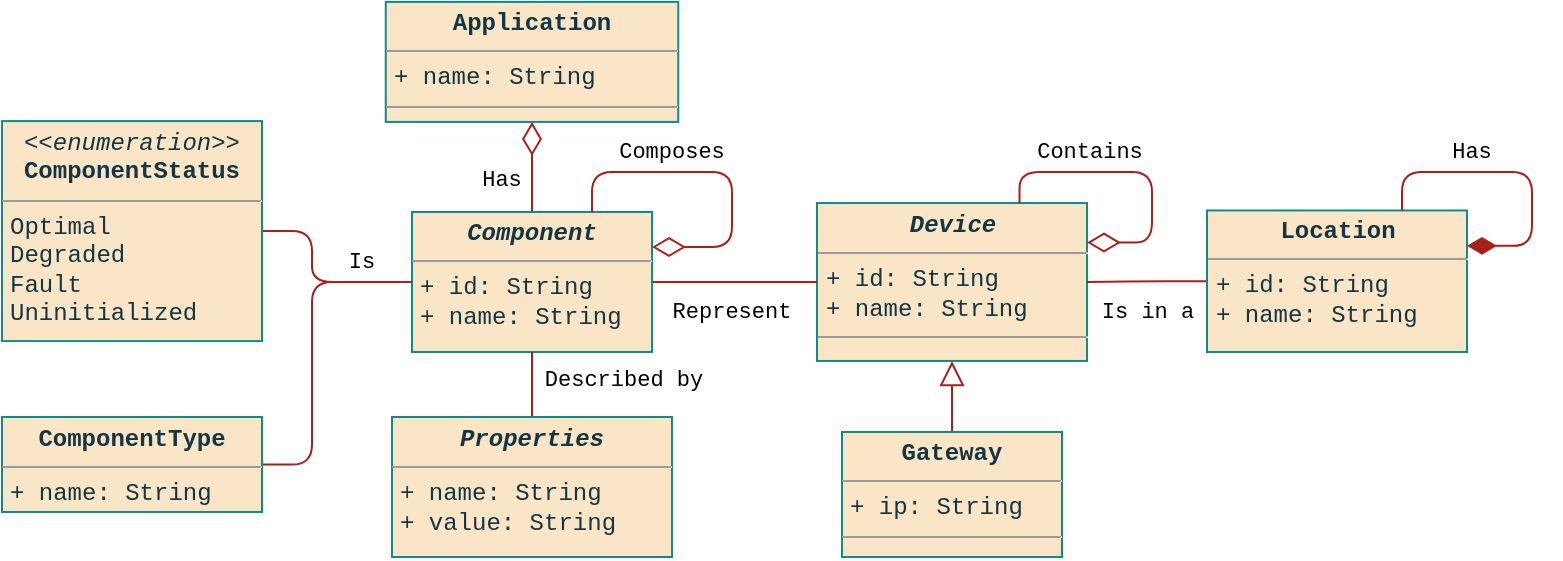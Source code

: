 <mxfile version="21.6.1" type="device">
  <diagram name="Page-1" id="UgkzKDdlbD2YLOSZ790F">
    <mxGraphModel dx="1434" dy="887" grid="1" gridSize="10" guides="1" tooltips="1" connect="1" arrows="1" fold="1" page="1" pageScale="1" pageWidth="850" pageHeight="1100" math="0" shadow="0">
      <root>
        <mxCell id="0" />
        <mxCell id="1" parent="0" />
        <mxCell id="6oxuOz3wnvCVODKfcnTl-27" style="edgeStyle=orthogonalEdgeStyle;rounded=1;orthogonalLoop=1;jettySize=auto;html=1;endArrow=diamondThin;endFill=0;endSize=14;labelBackgroundColor=none;fontColor=default;strokeColor=#A8201A;fontFamily=Courier New;exitX=0.5;exitY=0;exitDx=0;exitDy=0;" parent="1" source="6oxuOz3wnvCVODKfcnTl-1" target="6oxuOz3wnvCVODKfcnTl-6" edge="1">
          <mxGeometry relative="1" as="geometry">
            <Array as="points">
              <mxPoint x="560" y="520" />
              <mxPoint x="560" y="520" />
            </Array>
          </mxGeometry>
        </mxCell>
        <mxCell id="6oxuOz3wnvCVODKfcnTl-2" value="&lt;p style=&quot;margin:0px;margin-top:4px;text-align:center;&quot;&gt;&lt;b&gt;&lt;i&gt;Device&lt;/i&gt;&lt;/b&gt;&lt;/p&gt;&lt;hr size=&quot;1&quot;&gt;&lt;p style=&quot;margin:0px;margin-left:4px;&quot;&gt;+ id: String&lt;br&gt;+ name: String&lt;span style=&quot;background-color: initial;&quot;&gt;&amp;nbsp;&lt;/span&gt;&lt;/p&gt;&lt;hr style=&quot;border-color: var(--border-color);&quot; size=&quot;1&quot;&gt;&lt;p style=&quot;margin:0px;margin-left:4px;&quot;&gt;&lt;br&gt;&lt;/p&gt;" style="verticalAlign=top;align=left;overflow=fill;fontSize=12;fontFamily=Courier New;html=1;whiteSpace=wrap;labelBackgroundColor=none;fillColor=#FAE5C7;strokeColor=#0F8B8D;fontColor=#143642;" parent="1" vertex="1">
          <mxGeometry x="702.5" y="525.52" width="135" height="78.96" as="geometry" />
        </mxCell>
        <mxCell id="MMBglze7oxJYnEY_5B_9-8" style="edgeStyle=orthogonalEdgeStyle;shape=connector;rounded=1;orthogonalLoop=1;jettySize=auto;html=1;exitX=0.5;exitY=0;exitDx=0;exitDy=0;labelBackgroundColor=none;strokeColor=#A8201A;fontFamily=Courier New;fontSize=11;fontColor=default;endArrow=block;endFill=0;endSize=10;" parent="1" source="6oxuOz3wnvCVODKfcnTl-4" target="6oxuOz3wnvCVODKfcnTl-2" edge="1">
          <mxGeometry relative="1" as="geometry" />
        </mxCell>
        <mxCell id="6oxuOz3wnvCVODKfcnTl-4" value="&lt;p style=&quot;margin:0px;margin-top:4px;text-align:center;&quot;&gt;&lt;b style=&quot;&quot;&gt;Gateway&lt;/b&gt;&lt;/p&gt;&lt;hr size=&quot;1&quot;&gt;&lt;p style=&quot;margin:0px;margin-left:4px;&quot;&gt;+ ip: String&lt;br&gt;&lt;/p&gt;&lt;hr size=&quot;1&quot;&gt;&lt;p style=&quot;margin:0px;margin-left:4px;&quot;&gt;&lt;br&gt;&lt;/p&gt;" style="verticalAlign=top;align=left;overflow=fill;fontSize=12;fontFamily=Courier New;html=1;whiteSpace=wrap;labelBackgroundColor=none;fillColor=#FAE5C7;strokeColor=#0F8B8D;fontColor=#143642;" parent="1" vertex="1">
          <mxGeometry x="715" y="640" width="110" height="62.5" as="geometry" />
        </mxCell>
        <mxCell id="ANu52hJWCSjOefSWra2L-4" style="edgeStyle=orthogonalEdgeStyle;shape=connector;rounded=1;orthogonalLoop=1;jettySize=auto;html=1;exitX=0;exitY=0.5;exitDx=0;exitDy=0;labelBackgroundColor=none;strokeColor=#A8201A;fontFamily=Courier New;fontSize=11;fontColor=default;endArrow=none;endFill=0;endSize=10;" parent="1" source="6oxuOz3wnvCVODKfcnTl-5" target="6oxuOz3wnvCVODKfcnTl-2" edge="1">
          <mxGeometry relative="1" as="geometry" />
        </mxCell>
        <mxCell id="6oxuOz3wnvCVODKfcnTl-5" value="&lt;p style=&quot;margin:0px;margin-top:4px;text-align:center;&quot;&gt;&lt;b&gt;Location&lt;/b&gt;&lt;/p&gt;&lt;hr size=&quot;1&quot;&gt;&lt;p style=&quot;margin:0px;margin-left:4px;&quot;&gt;+ id: String&lt;/p&gt;&lt;p style=&quot;margin:0px;margin-left:4px;&quot;&gt;+ name: String&lt;/p&gt;" style="verticalAlign=top;align=left;overflow=fill;fontSize=12;fontFamily=Courier New;html=1;whiteSpace=wrap;labelBackgroundColor=none;fillColor=#FAE5C7;strokeColor=#0F8B8D;fontColor=#143642;" parent="1" vertex="1">
          <mxGeometry x="897.5" y="529.23" width="130" height="70.77" as="geometry" />
        </mxCell>
        <mxCell id="6oxuOz3wnvCVODKfcnTl-6" value="&lt;p style=&quot;margin:0px;margin-top:4px;text-align:center;&quot;&gt;&lt;b&gt;Application&lt;/b&gt;&lt;/p&gt;&lt;hr size=&quot;1&quot;&gt;&lt;p style=&quot;margin:0px;margin-left:4px;&quot;&gt;+ name: String&lt;/p&gt;&lt;hr size=&quot;1&quot;&gt;&lt;p style=&quot;margin:0px;margin-left:4px;&quot;&gt;&lt;br&gt;&lt;/p&gt;" style="verticalAlign=top;align=left;overflow=fill;fontSize=12;fontFamily=Courier New;html=1;whiteSpace=wrap;labelBackgroundColor=none;fillColor=#FAE5C7;strokeColor=#0F8B8D;fontColor=#143642;" parent="1" vertex="1">
          <mxGeometry x="486.88" y="424.96" width="146.25" height="60" as="geometry" />
        </mxCell>
        <mxCell id="6oxuOz3wnvCVODKfcnTl-47" style="edgeStyle=orthogonalEdgeStyle;shape=connector;rounded=1;orthogonalLoop=1;jettySize=auto;html=1;exitX=0.75;exitY=0;exitDx=0;exitDy=0;entryX=1;entryY=0.25;entryDx=0;entryDy=0;labelBackgroundColor=default;strokeColor=#A8201A;fontFamily=Courier New;fontSize=11;fontColor=#143642;endArrow=diamondThin;endFill=0;fillColor=#FAE5C7;endSize=14;" parent="1" source="6oxuOz3wnvCVODKfcnTl-2" target="6oxuOz3wnvCVODKfcnTl-2" edge="1">
          <mxGeometry relative="1" as="geometry">
            <Array as="points">
              <mxPoint x="804" y="510" />
              <mxPoint x="870" y="510" />
              <mxPoint x="870" y="545" />
            </Array>
          </mxGeometry>
        </mxCell>
        <mxCell id="ANu52hJWCSjOefSWra2L-3" style="edgeStyle=orthogonalEdgeStyle;shape=connector;rounded=1;orthogonalLoop=1;jettySize=auto;html=1;exitX=1;exitY=0.5;exitDx=0;exitDy=0;entryX=0;entryY=0.5;entryDx=0;entryDy=0;labelBackgroundColor=none;strokeColor=#A8201A;fontFamily=Courier New;fontSize=11;fontColor=default;endArrow=none;endFill=0;endSize=10;" parent="1" source="6oxuOz3wnvCVODKfcnTl-1" target="6oxuOz3wnvCVODKfcnTl-2" edge="1">
          <mxGeometry relative="1" as="geometry" />
        </mxCell>
        <mxCell id="6oxuOz3wnvCVODKfcnTl-1" value="&lt;p style=&quot;margin:0px;margin-top:4px;text-align:center;&quot;&gt;&lt;b style=&quot;background-color: initial;&quot;&gt;&lt;i&gt;Component&lt;/i&gt;&lt;/b&gt;&lt;br&gt;&lt;/p&gt;&lt;hr size=&quot;1&quot;&gt;&lt;p style=&quot;margin:0px;margin-left:4px;&quot;&gt;&lt;span style=&quot;background-color: initial;&quot;&gt;+ id: String&lt;/span&gt;&lt;/p&gt;&lt;p style=&quot;margin:0px;margin-left:4px;&quot;&gt;&lt;span style=&quot;background-color: initial;&quot;&gt;+ name: String&lt;/span&gt;&lt;/p&gt;" style="verticalAlign=top;align=left;overflow=fill;fontSize=12;fontFamily=Courier New;html=1;whiteSpace=wrap;labelBackgroundColor=none;fillColor=#FAE5C7;strokeColor=#0F8B8D;fontColor=#143642;" parent="1" vertex="1">
          <mxGeometry x="500.01" y="530" width="120" height="70" as="geometry" />
        </mxCell>
        <mxCell id="OdJVMO-tTa7zXgjn8MUh-8" style="edgeStyle=orthogonalEdgeStyle;shape=connector;rounded=1;orthogonalLoop=1;jettySize=auto;html=1;exitX=0.75;exitY=0;exitDx=0;exitDy=0;entryX=1;entryY=0.25;entryDx=0;entryDy=0;labelBackgroundColor=default;strokeColor=#A8201A;fontFamily=Courier New;fontSize=11;fontColor=#143642;endArrow=diamondThin;endFill=1;fillColor=#FAE5C7;endSize=12;" parent="1" source="6oxuOz3wnvCVODKfcnTl-5" target="6oxuOz3wnvCVODKfcnTl-5" edge="1">
          <mxGeometry relative="1" as="geometry">
            <Array as="points">
              <mxPoint x="995" y="510" />
              <mxPoint x="1060" y="510" />
              <mxPoint x="1060" y="547" />
            </Array>
          </mxGeometry>
        </mxCell>
        <mxCell id="MMBglze7oxJYnEY_5B_9-3" style="edgeStyle=orthogonalEdgeStyle;shape=connector;rounded=1;orthogonalLoop=1;jettySize=auto;html=1;exitX=0.5;exitY=0;exitDx=0;exitDy=0;entryX=0.5;entryY=1;entryDx=0;entryDy=0;labelBackgroundColor=none;strokeColor=#A8201A;fontFamily=Courier New;fontSize=11;fontColor=default;endArrow=none;endFill=0;endSize=10;" parent="1" source="MMBglze7oxJYnEY_5B_9-1" target="6oxuOz3wnvCVODKfcnTl-1" edge="1">
          <mxGeometry relative="1" as="geometry" />
        </mxCell>
        <mxCell id="MMBglze7oxJYnEY_5B_9-1" value="&lt;p style=&quot;margin:0px;margin-top:4px;text-align:center;&quot;&gt;&lt;b style=&quot;background-color: initial;&quot;&gt;&lt;i&gt;Properties&lt;/i&gt;&lt;/b&gt;&lt;br&gt;&lt;/p&gt;&lt;hr size=&quot;1&quot;&gt;&lt;p style=&quot;margin:0px;margin-left:4px;&quot;&gt;&lt;span style=&quot;background-color: initial;&quot;&gt;+ name: String&lt;/span&gt;&lt;br&gt;&lt;/p&gt;&lt;p style=&quot;margin:0px;margin-left:4px;&quot;&gt;+ value: String&lt;/p&gt;&lt;p style=&quot;margin:0px;margin-left:4px;&quot;&gt;&lt;br&gt;&lt;/p&gt;" style="verticalAlign=top;align=left;overflow=fill;fontSize=12;fontFamily=Courier New;html=1;whiteSpace=wrap;labelBackgroundColor=none;fillColor=#FAE5C7;strokeColor=#0F8B8D;fontColor=#143642;" parent="1" vertex="1">
          <mxGeometry x="490" y="632.5" width="140" height="70" as="geometry" />
        </mxCell>
        <mxCell id="MMBglze7oxJYnEY_5B_9-9" value="Has" style="text;html=1;strokeColor=none;fillColor=none;align=center;verticalAlign=middle;whiteSpace=wrap;rounded=0;fontSize=11;fontFamily=Courier New;fontColor=default;" parent="1" vertex="1">
          <mxGeometry x="520" y="499" width="50" height="30" as="geometry" />
        </mxCell>
        <mxCell id="MMBglze7oxJYnEY_5B_9-10" value="Described by" style="text;html=1;strokeColor=none;fillColor=none;align=center;verticalAlign=middle;whiteSpace=wrap;rounded=0;fontSize=11;fontFamily=Courier New;fontColor=default;" parent="1" vertex="1">
          <mxGeometry x="550" y="604" width="112" height="19.93" as="geometry" />
        </mxCell>
        <mxCell id="MMBglze7oxJYnEY_5B_9-11" value="Composes" style="text;html=1;strokeColor=none;fillColor=none;align=center;verticalAlign=middle;whiteSpace=wrap;rounded=0;fontSize=11;fontFamily=Courier New;fontColor=default;" parent="1" vertex="1">
          <mxGeometry x="600" y="489.92" width="60" height="20.04" as="geometry" />
        </mxCell>
        <mxCell id="MMBglze7oxJYnEY_5B_9-15" value="Has" style="text;html=1;strokeColor=none;fillColor=none;align=center;verticalAlign=middle;whiteSpace=wrap;rounded=0;fontSize=11;fontFamily=Courier New;fontColor=default;" parent="1" vertex="1">
          <mxGeometry x="1000" y="489.96" width="60" height="20" as="geometry" />
        </mxCell>
        <mxCell id="k4MrNBwa_ON_j0a-5Z7k-1" value="Represent" style="text;html=1;strokeColor=none;fillColor=none;align=center;verticalAlign=middle;whiteSpace=wrap;rounded=0;fontSize=11;fontFamily=Courier New;fontColor=default;" parent="1" vertex="1">
          <mxGeometry x="630" y="564.54" width="60" height="30" as="geometry" />
        </mxCell>
        <mxCell id="k4MrNBwa_ON_j0a-5Z7k-4" style="edgeStyle=orthogonalEdgeStyle;shape=connector;rounded=1;orthogonalLoop=1;jettySize=auto;html=1;exitX=1;exitY=0.5;exitDx=0;exitDy=0;entryX=0;entryY=0.5;entryDx=0;entryDy=0;labelBackgroundColor=none;strokeColor=#A8201A;fontFamily=Courier New;fontSize=11;fontColor=default;endArrow=none;endFill=0;endSize=10;" parent="1" source="k4MrNBwa_ON_j0a-5Z7k-2" target="6oxuOz3wnvCVODKfcnTl-1" edge="1">
          <mxGeometry relative="1" as="geometry">
            <Array as="points">
              <mxPoint x="450" y="540" />
              <mxPoint x="450" y="565" />
            </Array>
          </mxGeometry>
        </mxCell>
        <mxCell id="k4MrNBwa_ON_j0a-5Z7k-2" value="&lt;p style=&quot;margin:0px;margin-top:4px;text-align:center;&quot;&gt;&lt;i&gt;&amp;lt;&amp;lt;enumeration&amp;gt;&amp;gt;&lt;/i&gt;&lt;br&gt;&lt;b&gt;ComponentStatus&lt;/b&gt;&lt;/p&gt;&lt;hr size=&quot;1&quot;&gt;&lt;p style=&quot;margin:0px;margin-left:4px;&quot;&gt;Optimal&lt;/p&gt;&lt;p style=&quot;margin:0px;margin-left:4px;&quot;&gt;Degraded&lt;br&gt;&lt;/p&gt;&lt;p style=&quot;margin:0px;margin-left:4px;&quot;&gt;Fault&lt;/p&gt;&lt;p style=&quot;margin:0px;margin-left:4px;&quot;&gt;Uninitialized&lt;/p&gt;" style="verticalAlign=top;align=left;overflow=fill;fontSize=12;fontFamily=Courier New;html=1;whiteSpace=wrap;strokeColor=#0F8B8D;fontColor=#143642;fillColor=#FAE5C7;" parent="1" vertex="1">
          <mxGeometry x="295" y="484.54" width="130" height="110" as="geometry" />
        </mxCell>
        <mxCell id="k4MrNBwa_ON_j0a-5Z7k-5" value="Is in a" style="text;html=1;strokeColor=none;fillColor=none;align=center;verticalAlign=middle;whiteSpace=wrap;rounded=0;fontSize=11;fontFamily=Courier New;fontColor=default;" parent="1" vertex="1">
          <mxGeometry x="837.5" y="569.54" width="60" height="20" as="geometry" />
        </mxCell>
        <mxCell id="k4MrNBwa_ON_j0a-5Z7k-7" value="Is" style="text;html=1;strokeColor=none;fillColor=none;align=center;verticalAlign=middle;whiteSpace=wrap;rounded=0;fontSize=11;fontFamily=Courier New;fontColor=default;" parent="1" vertex="1">
          <mxGeometry x="460" y="539.54" width="30" height="30" as="geometry" />
        </mxCell>
        <mxCell id="k4MrNBwa_ON_j0a-5Z7k-9" value="" style="edgeStyle=orthogonalEdgeStyle;shape=connector;rounded=1;orthogonalLoop=1;jettySize=auto;html=1;exitX=0.75;exitY=0;exitDx=0;exitDy=0;labelBackgroundColor=none;strokeColor=#A8201A;fontFamily=Courier New;fontSize=11;fontColor=default;endArrow=diamondThin;endFill=0;endSize=14;entryX=1;entryY=0.25;entryDx=0;entryDy=0;" parent="1" source="6oxuOz3wnvCVODKfcnTl-1" target="6oxuOz3wnvCVODKfcnTl-1" edge="1">
          <mxGeometry x="0.124" y="143" relative="1" as="geometry">
            <Array as="points">
              <mxPoint x="590" y="510" />
              <mxPoint x="660" y="510" />
              <mxPoint x="660" y="548" />
            </Array>
            <mxPoint x="-13" y="-60" as="offset" />
          </mxGeometry>
        </mxCell>
        <mxCell id="k4MrNBwa_ON_j0a-5Z7k-10" value="Contains" style="text;html=1;strokeColor=none;fillColor=none;align=center;verticalAlign=middle;whiteSpace=wrap;rounded=0;fontSize=11;fontFamily=Courier New;fontColor=default;" parent="1" vertex="1">
          <mxGeometry x="810" y="484.96" width="58" height="30" as="geometry" />
        </mxCell>
        <mxCell id="amVTd4cIFYr5nZaXsDXt-3" style="edgeStyle=orthogonalEdgeStyle;rounded=1;orthogonalLoop=1;jettySize=auto;html=1;exitX=1;exitY=0.5;exitDx=0;exitDy=0;entryX=0;entryY=0.5;entryDx=0;entryDy=0;labelBackgroundColor=none;endArrow=none;fontFamily=Courier New;strokeColor=#A8201A;endFill=0;endSize=10;" parent="1" source="amVTd4cIFYr5nZaXsDXt-2" target="6oxuOz3wnvCVODKfcnTl-1" edge="1">
          <mxGeometry relative="1" as="geometry">
            <Array as="points">
              <mxPoint x="450" y="656" />
              <mxPoint x="450" y="565" />
            </Array>
          </mxGeometry>
        </mxCell>
        <mxCell id="amVTd4cIFYr5nZaXsDXt-2" value="&lt;p style=&quot;margin:0px;margin-top:4px;text-align:center;&quot;&gt;&lt;b&gt;ComponentType&lt;/b&gt;&lt;/p&gt;&lt;hr size=&quot;1&quot;&gt;&lt;p style=&quot;margin:0px;margin-left:4px;&quot;&gt;+ name: String&lt;/p&gt;" style="verticalAlign=top;align=left;overflow=fill;fontSize=12;fontFamily=Courier New;html=1;whiteSpace=wrap;strokeColor=#0F8B8D;fontColor=#143642;fillColor=#FAE5C7;" parent="1" vertex="1">
          <mxGeometry x="295" y="632.5" width="130" height="47.5" as="geometry" />
        </mxCell>
      </root>
    </mxGraphModel>
  </diagram>
</mxfile>
